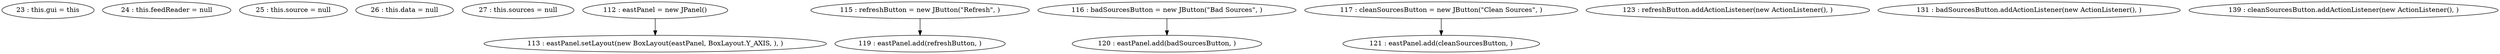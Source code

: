 digraph G {
"23 : this.gui = this"
"24 : this.feedReader = null"
"25 : this.source = null"
"26 : this.data = null"
"27 : this.sources = null"
"112 : eastPanel = new JPanel()"
"112 : eastPanel = new JPanel()" -> "113 : eastPanel.setLayout(new BoxLayout(eastPanel, BoxLayout.Y_AXIS, ), )"
"113 : eastPanel.setLayout(new BoxLayout(eastPanel, BoxLayout.Y_AXIS, ), )"
"115 : refreshButton = new JButton(\"Refresh\", )"
"115 : refreshButton = new JButton(\"Refresh\", )" -> "119 : eastPanel.add(refreshButton, )"
"116 : badSourcesButton = new JButton(\"Bad Sources\", )"
"116 : badSourcesButton = new JButton(\"Bad Sources\", )" -> "120 : eastPanel.add(badSourcesButton, )"
"117 : cleanSourcesButton = new JButton(\"Clean Sources\", )"
"117 : cleanSourcesButton = new JButton(\"Clean Sources\", )" -> "121 : eastPanel.add(cleanSourcesButton, )"
"119 : eastPanel.add(refreshButton, )"
"120 : eastPanel.add(badSourcesButton, )"
"121 : eastPanel.add(cleanSourcesButton, )"
"123 : refreshButton.addActionListener(new ActionListener(), )"
"131 : badSourcesButton.addActionListener(new ActionListener(), )"
"139 : cleanSourcesButton.addActionListener(new ActionListener(), )"
}